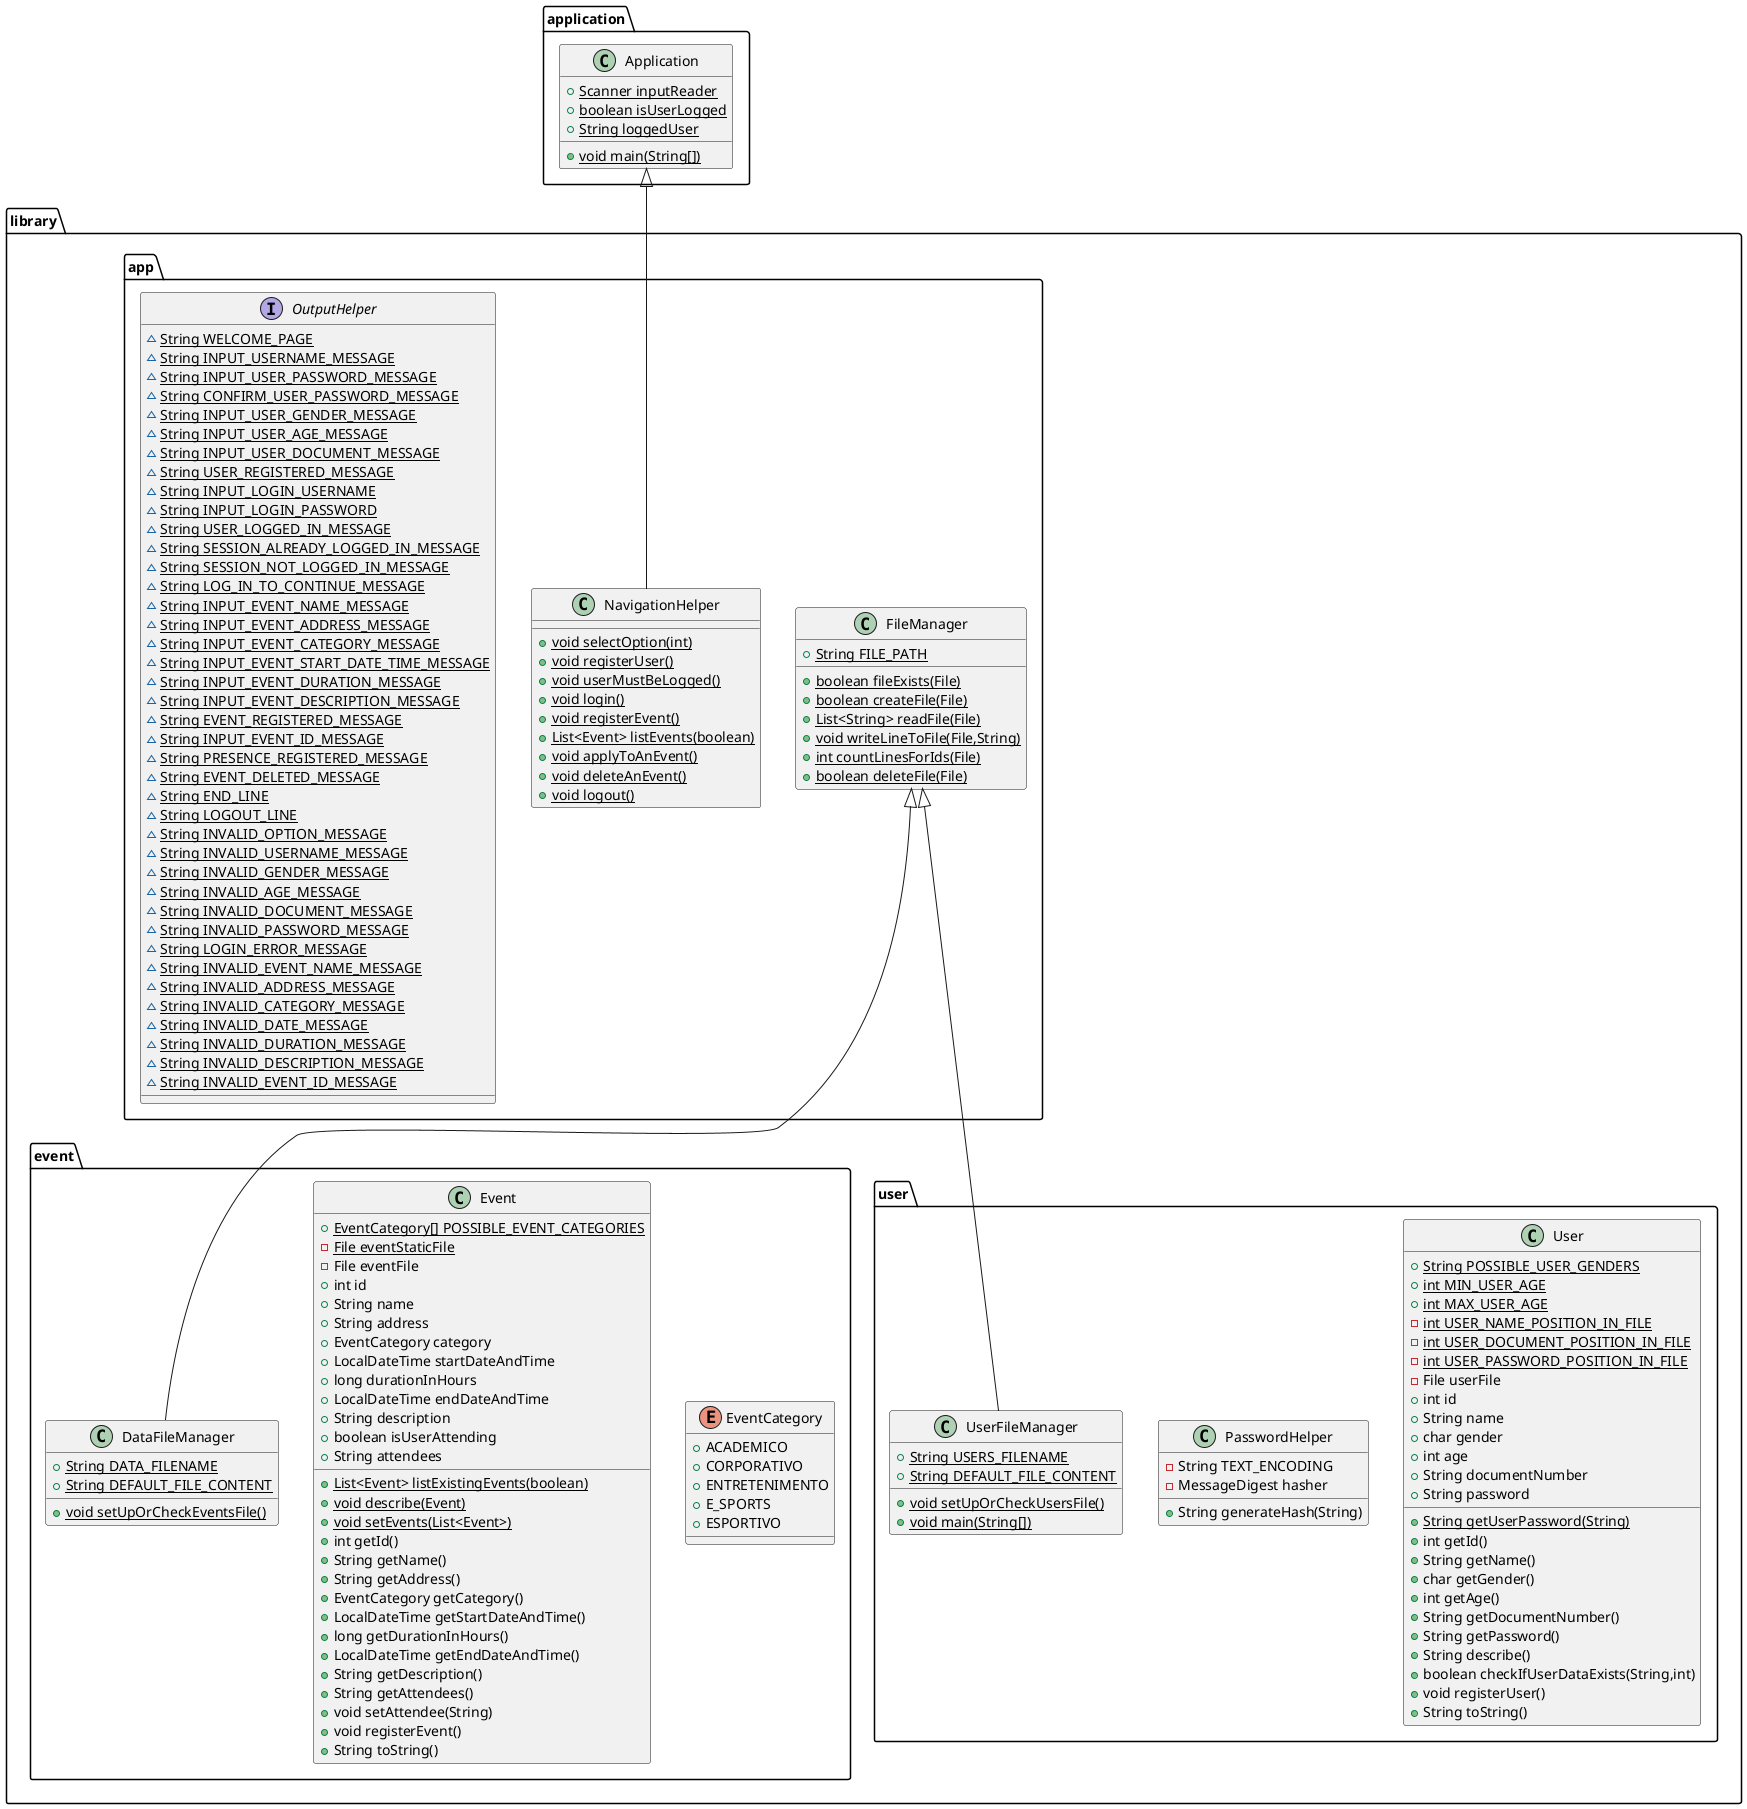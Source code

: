 @startuml
class library.app.FileManager {
+ {static} String FILE_PATH
+ {static} boolean fileExists(File)
+ {static} boolean createFile(File)
+ {static} List<String> readFile(File)
+ {static} void writeLineToFile(File,String)
+ {static} int countLinesForIds(File)
+ {static} boolean deleteFile(File)
}


enum library.event.EventCategory {
+  ACADEMICO
+  CORPORATIVO
+  ENTRETENIMENTO
+  E_SPORTS
+  ESPORTIVO
}

class library.user.User {
+ {static} String POSSIBLE_USER_GENDERS
+ {static} int MIN_USER_AGE
+ {static} int MAX_USER_AGE
- {static} int USER_NAME_POSITION_IN_FILE
- {static} int USER_DOCUMENT_POSITION_IN_FILE
- {static} int USER_PASSWORD_POSITION_IN_FILE
- File userFile
+ int id
+ String name
+ char gender
+ int age
+ String documentNumber
+ String password
+ {static} String getUserPassword(String)
+ int getId()
+ String getName()
+ char getGender()
+ int getAge()
+ String getDocumentNumber()
+ String getPassword()
+ String describe()
+ boolean checkIfUserDataExists(String,int)
+ void registerUser()
+ String toString()
}


class library.app.NavigationHelper {
+ {static} void selectOption(int)
+ {static} void registerUser()
+ {static} void userMustBeLogged()
+ {static} void login()
+ {static} void registerEvent()
+ {static} List<Event> listEvents(boolean)
+ {static} void applyToAnEvent()
+ {static} void deleteAnEvent()
+ {static} void logout()
}

class library.user.PasswordHelper {
- String TEXT_ENCODING
- MessageDigest hasher
+ String generateHash(String)
}


class application.Application {
+ {static} Scanner inputReader
+ {static} boolean isUserLogged
+ {static} String loggedUser
+ {static} void main(String[])
}


class library.user.UserFileManager {
+ {static} String USERS_FILENAME
+ {static} String DEFAULT_FILE_CONTENT
+ {static} void setUpOrCheckUsersFile()
+ {static} void main(String[])
}


interface library.app.OutputHelper {
~ {static} String WELCOME_PAGE
~ {static} String INPUT_USERNAME_MESSAGE
~ {static} String INPUT_USER_PASSWORD_MESSAGE
~ {static} String CONFIRM_USER_PASSWORD_MESSAGE
~ {static} String INPUT_USER_GENDER_MESSAGE
~ {static} String INPUT_USER_AGE_MESSAGE
~ {static} String INPUT_USER_DOCUMENT_MESSAGE
~ {static} String USER_REGISTERED_MESSAGE
~ {static} String INPUT_LOGIN_USERNAME
~ {static} String INPUT_LOGIN_PASSWORD
~ {static} String USER_LOGGED_IN_MESSAGE
~ {static} String SESSION_ALREADY_LOGGED_IN_MESSAGE
~ {static} String SESSION_NOT_LOGGED_IN_MESSAGE
~ {static} String LOG_IN_TO_CONTINUE_MESSAGE
~ {static} String INPUT_EVENT_NAME_MESSAGE
~ {static} String INPUT_EVENT_ADDRESS_MESSAGE
~ {static} String INPUT_EVENT_CATEGORY_MESSAGE
~ {static} String INPUT_EVENT_START_DATE_TIME_MESSAGE
~ {static} String INPUT_EVENT_DURATION_MESSAGE
~ {static} String INPUT_EVENT_DESCRIPTION_MESSAGE
~ {static} String EVENT_REGISTERED_MESSAGE
~ {static} String INPUT_EVENT_ID_MESSAGE
~ {static} String PRESENCE_REGISTERED_MESSAGE
~ {static} String EVENT_DELETED_MESSAGE
~ {static} String END_LINE
~ {static} String LOGOUT_LINE
~ {static} String INVALID_OPTION_MESSAGE
~ {static} String INVALID_USERNAME_MESSAGE
~ {static} String INVALID_GENDER_MESSAGE
~ {static} String INVALID_AGE_MESSAGE
~ {static} String INVALID_DOCUMENT_MESSAGE
~ {static} String INVALID_PASSWORD_MESSAGE
~ {static} String LOGIN_ERROR_MESSAGE
~ {static} String INVALID_EVENT_NAME_MESSAGE
~ {static} String INVALID_ADDRESS_MESSAGE
~ {static} String INVALID_CATEGORY_MESSAGE
~ {static} String INVALID_DATE_MESSAGE
~ {static} String INVALID_DURATION_MESSAGE
~ {static} String INVALID_DESCRIPTION_MESSAGE
~ {static} String INVALID_EVENT_ID_MESSAGE
}

class library.event.Event {
+ {static} EventCategory[] POSSIBLE_EVENT_CATEGORIES
- {static} File eventStaticFile
- File eventFile
+ int id
+ String name
+ String address
+ EventCategory category
+ LocalDateTime startDateAndTime
+ long durationInHours
+ LocalDateTime endDateAndTime
+ String description
+ boolean isUserAttending
+ String attendees
+ {static} List<Event> listExistingEvents(boolean)
+ {static} void describe(Event)
+ {static} void setEvents(List<Event>)
+ int getId()
+ String getName()
+ String getAddress()
+ EventCategory getCategory()
+ LocalDateTime getStartDateAndTime()
+ long getDurationInHours()
+ LocalDateTime getEndDateAndTime()
+ String getDescription()
+ String getAttendees()
+ void setAttendee(String)
+ void registerEvent()
+ String toString()
}


class library.event.DataFileManager {
+ {static} String DATA_FILENAME
+ {static} String DEFAULT_FILE_CONTENT
+ {static} void setUpOrCheckEventsFile()
}




application.Application <|-- library.app.NavigationHelper
library.app.FileManager <|-- library.user.UserFileManager
library.app.FileManager <|-- library.event.DataFileManager
@enduml